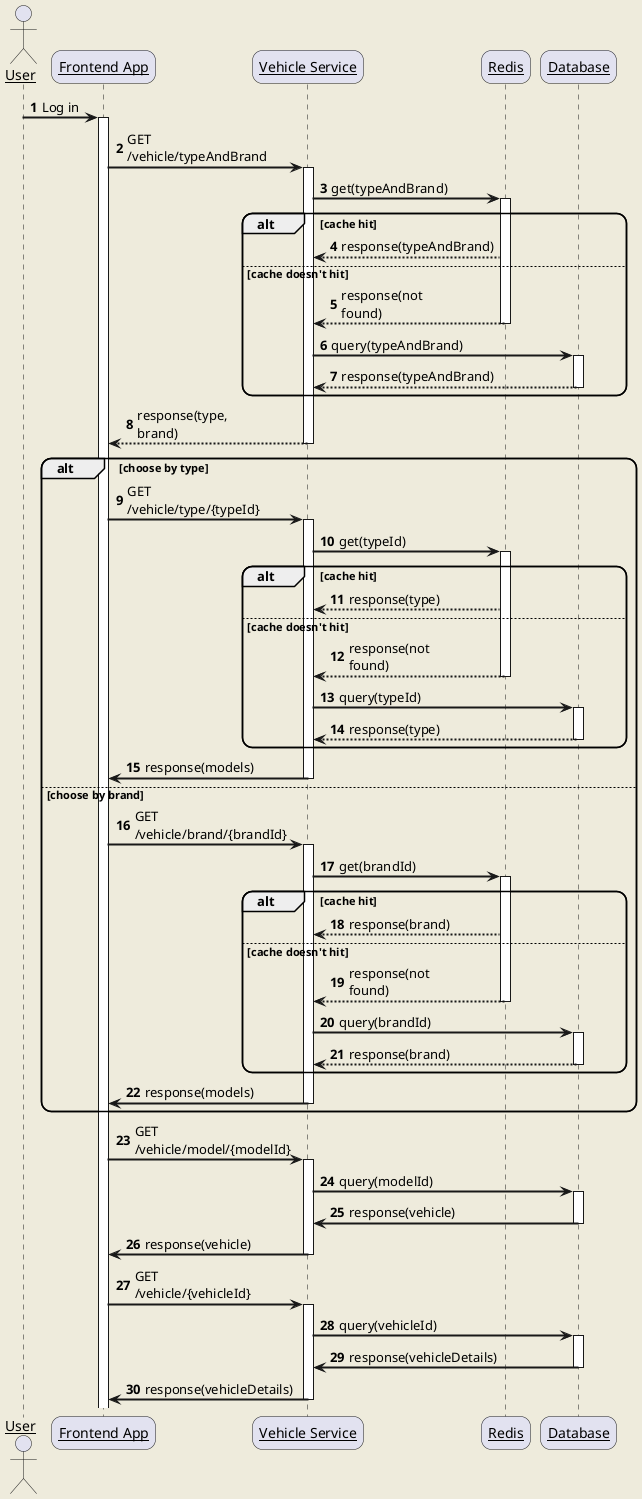 @startuml
skinparam backgroundColor #EEEBDC
skinparam handwritten false
skinparam sequenceArrowThickness 2
skinparam roundcorner 20
skinparam maxmessagesize 60
skinparam sequenceParticipant underline

actor User
participant "Frontend App" as Frontend
participant "Vehicle Service" as VehicleService
participant "Redis" as Redis
participant "Database" as Database

autonumber 1
User -> Frontend: Log in
activate Frontend

Frontend -> VehicleService: GET /vehicle/typeAndBrand
activate VehicleService

VehicleService -> Redis: get(typeAndBrand)
activate Redis
alt cache hit
   Redis --> VehicleService: response(typeAndBrand)
else cache doesn't hit
   Redis --> VehicleService: response(not found)
   deactivate Redis
   VehicleService -> Database: query(typeAndBrand)
   activate Database
   Database --> VehicleService: response(typeAndBrand)
   deactivate Database
end

VehicleService --> Frontend: response(type, brand)
deactivate VehicleService

alt choose by type
    Frontend -> VehicleService: GET /vehicle/type/{typeId}
    activate VehicleService

    VehicleService -> Redis: get(typeId)
    activate Redis
    alt cache hit
       Redis --> VehicleService: response(type)
    else cache doesn't hit
       Redis --> VehicleService: response(not found)
       deactivate Redis
       VehicleService -> Database: query(typeId)
       activate Database
       Database --> VehicleService: response(type)
       deactivate Database
    end

    VehicleService -> Frontend: response(models)
    deactivate VehicleService
else choose by brand
    Frontend -> VehicleService: GET /vehicle/brand/{brandId}
    activate VehicleService

    VehicleService -> Redis: get(brandId)
    activate Redis
    alt cache hit
       Redis --> VehicleService: response(brand)
    else cache doesn't hit
       Redis --> VehicleService: response(not found)
       deactivate Redis
       VehicleService -> Database: query(brandId)
       activate Database
       Database --> VehicleService: response(brand)
       deactivate Database
    end

    VehicleService -> Frontend: response(models)
    deactivate VehicleService
end

Frontend -> VehicleService : GET /vehicle/model/{modelId}
activate VehicleService
VehicleService -> Database : query(modelId)
activate Database
Database -> VehicleService: response(vehicle)
deactivate Database
VehicleService -> Frontend: response(vehicle)
deactivate VehicleService

Frontend -> VehicleService : GET /vehicle/{vehicleId}
activate VehicleService
VehicleService -> Database : query(vehicleId)
activate Database
Database -> VehicleService: response(vehicleDetails)
deactivate Database
VehicleService -> Frontend: response(vehicleDetails)
deactivate VehicleService

@enduml